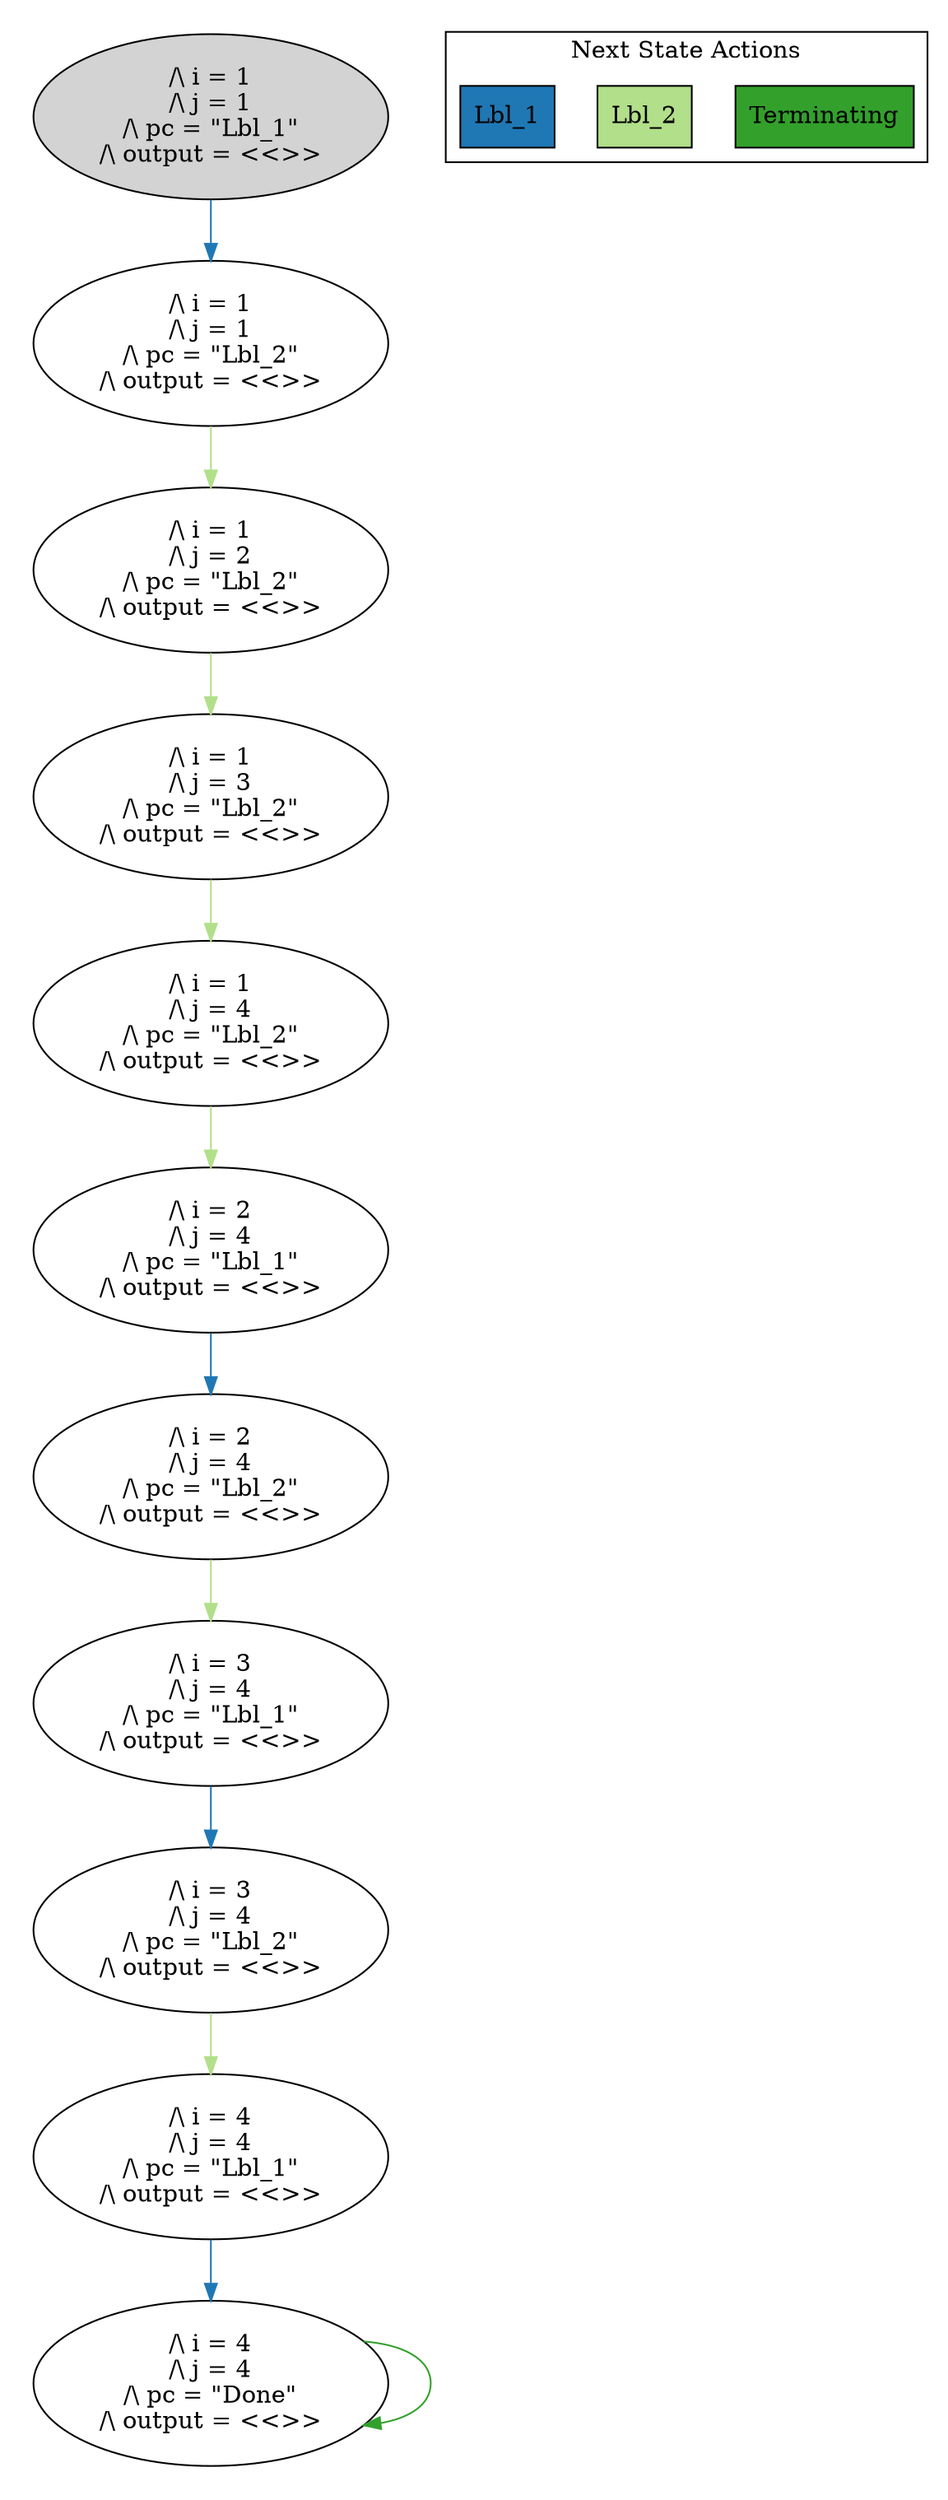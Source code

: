 strict digraph DiskGraph {
edge [colorscheme="paired12"]
nodesep=0.35;
subgraph cluster_graph {
color="white";
6972165829292569689 [label="/\\ i = 1\n/\\ j = 1\n/\\ pc = \"Lbl_1\"\n/\\ output = <<>>",style = filled]
6972165829292569689 -> 9107561217317756298 [label="",color="2",fontcolor="2"];
9107561217317756298 [label="/\\ i = 1\n/\\ j = 1\n/\\ pc = \"Lbl_2\"\n/\\ output = <<>>"];
9107561217317756298 -> -3965280019105838946 [label="",color="3",fontcolor="3"];
-3965280019105838946 [label="/\\ i = 1\n/\\ j = 2\n/\\ pc = \"Lbl_2\"\n/\\ output = <<>>"];
-3965280019105838946 -> 2961607469999903773 [label="",color="3",fontcolor="3"];
2961607469999903773 [label="/\\ i = 1\n/\\ j = 3\n/\\ pc = \"Lbl_2\"\n/\\ output = <<>>"];
2961607469999903773 -> 3566622170175017511 [label="",color="3",fontcolor="3"];
3566622170175017511 [label="/\\ i = 1\n/\\ j = 4\n/\\ pc = \"Lbl_2\"\n/\\ output = <<>>"];
3566622170175017511 -> -1582697884512548140 [label="",color="3",fontcolor="3"];
-1582697884512548140 [label="/\\ i = 2\n/\\ j = 4\n/\\ pc = \"Lbl_1\"\n/\\ output = <<>>"];
-1582697884512548140 -> -815233011361586425 [label="",color="2",fontcolor="2"];
-815233011361586425 [label="/\\ i = 2\n/\\ j = 4\n/\\ pc = \"Lbl_2\"\n/\\ output = <<>>"];
-815233011361586425 -> 2678733681790825915 [label="",color="3",fontcolor="3"];
2678733681790825915 [label="/\\ i = 3\n/\\ j = 4\n/\\ pc = \"Lbl_1\"\n/\\ output = <<>>"];
2678733681790825915 -> 4290333243808734312 [label="",color="2",fontcolor="2"];
4290333243808734312 [label="/\\ i = 3\n/\\ j = 4\n/\\ pc = \"Lbl_2\"\n/\\ output = <<>>"];
4290333243808734312 -> -786259254554994683 [label="",color="3",fontcolor="3"];
-786259254554994683 [label="/\\ i = 4\n/\\ j = 4\n/\\ pc = \"Lbl_1\"\n/\\ output = <<>>"];
-786259254554994683 -> -859588037120600174 [label="",color="2",fontcolor="2"];
-859588037120600174 [label="/\\ i = 4\n/\\ j = 4\n/\\ pc = \"Done\"\n/\\ output = <<>>"];
-859588037120600174 -> -859588037120600174 [label="",color="4",fontcolor="4"];
{rank = same; 6972165829292569689;}
{rank = same; 9107561217317756298;}
{rank = same; -3965280019105838946;}
{rank = same; 2961607469999903773;}
{rank = same; 3566622170175017511;}
{rank = same; -1582697884512548140;}
{rank = same; -815233011361586425;}
{rank = same; 2678733681790825915;}
{rank = same; 4290333243808734312;}
{rank = same; -786259254554994683;}
{rank = same; -859588037120600174;}
}
subgraph cluster_legend {graph[style=bold];label = "Next State Actions" style="solid"
node [ labeljust="l",colorscheme="paired12",style=filled,shape=record ]
Terminating [label="Terminating",fillcolor=4]
Lbl_2 [label="Lbl_2",fillcolor=3]
Lbl_1 [label="Lbl_1",fillcolor=2]
}}
